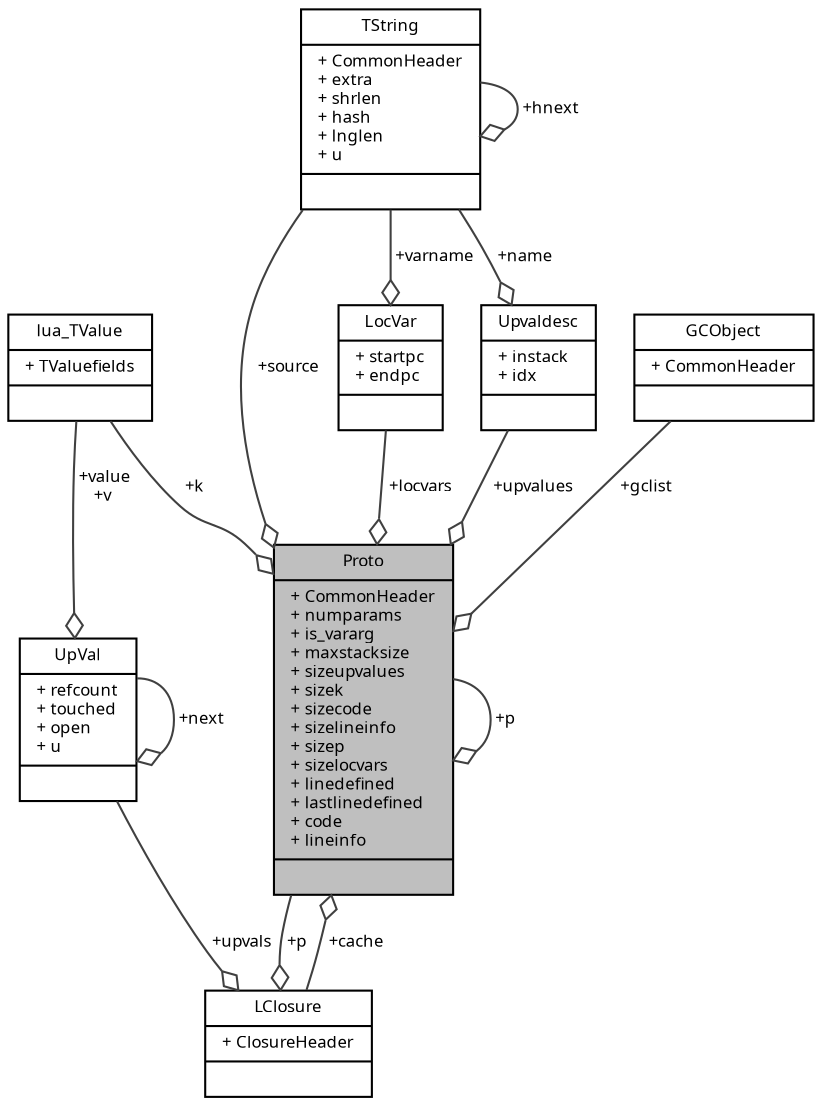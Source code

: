 digraph "Proto"
{
  edge [fontname="Sans",fontsize="8",labelfontname="Sans",labelfontsize="8"];
  node [fontname="Sans",fontsize="8",shape=record];
  Node1 [label="{Proto\n|+ CommonHeader\l+ numparams\l+ is_vararg\l+ maxstacksize\l+ sizeupvalues\l+ sizek\l+ sizecode\l+ sizelineinfo\l+ sizep\l+ sizelocvars\l+ linedefined\l+ lastlinedefined\l+ code\l+ lineinfo\l|}",height=0.2,width=0.4,color="black", fillcolor="grey75", style="filled", fontcolor="black"];
  Node2 -> Node1 [color="grey25",fontsize="8",style="solid",label=" +k" ,arrowhead="odiamond",fontname="Sans"];
  Node2 [label="{lua_TValue\n|+ TValuefields\l|}",height=0.2,width=0.4,color="black", fillcolor="white", style="filled",URL="$structlua___t_value.html"];
  Node1 -> Node1 [color="grey25",fontsize="8",style="solid",label=" +p" ,arrowhead="odiamond",fontname="Sans"];
  Node3 -> Node1 [color="grey25",fontsize="8",style="solid",label=" +locvars" ,arrowhead="odiamond",fontname="Sans"];
  Node3 [label="{LocVar\n|+ startpc\l+ endpc\l|}",height=0.2,width=0.4,color="black", fillcolor="white", style="filled",URL="$struct_loc_var.html"];
  Node4 -> Node3 [color="grey25",fontsize="8",style="solid",label=" +varname" ,arrowhead="odiamond",fontname="Sans"];
  Node4 [label="{TString\n|+ CommonHeader\l+ extra\l+ shrlen\l+ hash\l+ lnglen\l+ u\l|}",height=0.2,width=0.4,color="black", fillcolor="white", style="filled",URL="$struct_t_string.html"];
  Node4 -> Node4 [color="grey25",fontsize="8",style="solid",label=" +hnext" ,arrowhead="odiamond",fontname="Sans"];
  Node4 -> Node1 [color="grey25",fontsize="8",style="solid",label=" +source" ,arrowhead="odiamond",fontname="Sans"];
  Node5 -> Node1 [color="grey25",fontsize="8",style="solid",label=" +cache" ,arrowhead="odiamond",fontname="Sans"];
  Node5 [label="{LClosure\n|+ ClosureHeader\l|}",height=0.2,width=0.4,color="black", fillcolor="white", style="filled",URL="$struct_l_closure.html"];
  Node6 -> Node5 [color="grey25",fontsize="8",style="solid",label=" +upvals" ,arrowhead="odiamond",fontname="Sans"];
  Node6 [label="{UpVal\n|+ refcount\l+ touched\l+ open\l+ u\l|}",height=0.2,width=0.4,color="black", fillcolor="white", style="filled",URL="$struct_up_val.html"];
  Node6 -> Node6 [color="grey25",fontsize="8",style="solid",label=" +next" ,arrowhead="odiamond",fontname="Sans"];
  Node2 -> Node6 [color="grey25",fontsize="8",style="solid",label=" +value\n+v" ,arrowhead="odiamond",fontname="Sans"];
  Node1 -> Node5 [color="grey25",fontsize="8",style="solid",label=" +p" ,arrowhead="odiamond",fontname="Sans"];
  Node7 -> Node1 [color="grey25",fontsize="8",style="solid",label=" +gclist" ,arrowhead="odiamond",fontname="Sans"];
  Node7 [label="{GCObject\n|+ CommonHeader\l|}",height=0.2,width=0.4,color="black", fillcolor="white", style="filled",URL="$struct_g_c_object.html"];
  Node8 -> Node1 [color="grey25",fontsize="8",style="solid",label=" +upvalues" ,arrowhead="odiamond",fontname="Sans"];
  Node8 [label="{Upvaldesc\n|+ instack\l+ idx\l|}",height=0.2,width=0.4,color="black", fillcolor="white", style="filled",URL="$struct_upvaldesc.html"];
  Node4 -> Node8 [color="grey25",fontsize="8",style="solid",label=" +name" ,arrowhead="odiamond",fontname="Sans"];
}
